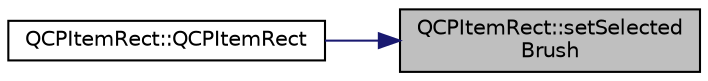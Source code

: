 digraph "QCPItemRect::setSelectedBrush"
{
 // LATEX_PDF_SIZE
  edge [fontname="Helvetica",fontsize="10",labelfontname="Helvetica",labelfontsize="10"];
  node [fontname="Helvetica",fontsize="10",shape=record];
  rankdir="RL";
  Node1 [label="QCPItemRect::setSelected\lBrush",height=0.2,width=0.4,color="black", fillcolor="grey75", style="filled", fontcolor="black",tooltip=" "];
  Node1 -> Node2 [dir="back",color="midnightblue",fontsize="10",style="solid",fontname="Helvetica"];
  Node2 [label="QCPItemRect::QCPItemRect",height=0.2,width=0.4,color="black", fillcolor="white", style="filled",URL="$classQCPItemRect.html#a412ad1579f7a1fba453d0fa28c496cbc",tooltip=" "];
}
